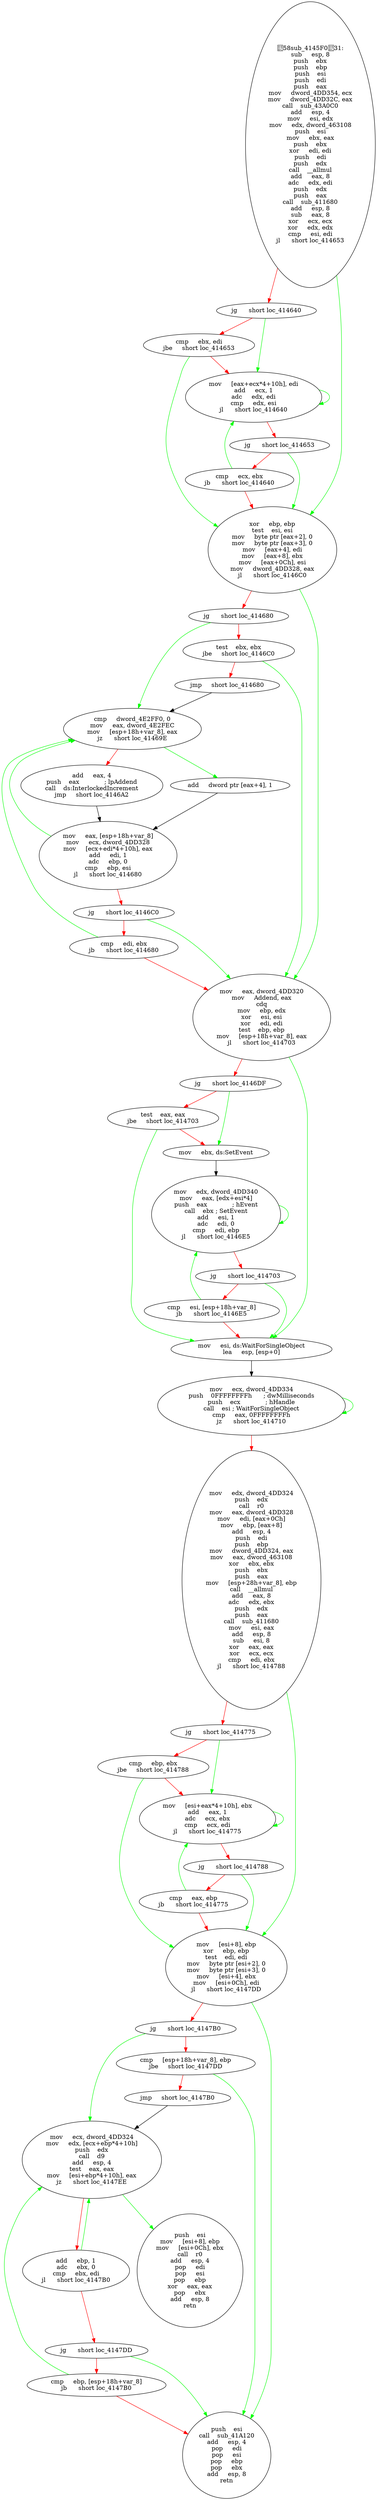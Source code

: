 digraph G{
Node0 [label = "58sub_4145F031:
sub     esp, 8
push    ebx
push    ebp
push    esi
push    edi
push    eax
mov     dword_4DD354, ecx
mov     dword_4DD32C, eax
call    sub_43A0C0
add     esp, 4
mov     esi, edx
mov     edx, dword_463108
push    esi
mov     ebx, eax
push    ebx
xor     edi, edi
push    edi
push    edx
call    __allmul
add     eax, 8
adc     edx, edi
push    edx
push    eax
call    sub_411680
add     esp, 8
sub     eax, 8
xor     ecx, ecx
xor     edx, edx
cmp     esi, edi
jl      short loc_414653"]
Node1 [label = "jg      short loc_414640"]
Node2 [label = "cmp     ebx, edi
jbe     short loc_414653"]
Node3 [label = "mov     [eax+ecx*4+10h], edi
add     ecx, 1
adc     edx, edi
cmp     edx, esi
jl      short loc_414640"]
Node4 [label = "jg      short loc_414653"]
Node5 [label = "cmp     ecx, ebx
jb      short loc_414640"]
Node6 [label = "xor     ebp, ebp
test    esi, esi
mov     byte ptr [eax+2], 0
mov     byte ptr [eax+3], 0
mov     [eax+4], edi
mov     [eax+8], ebx
mov     [eax+0Ch], esi
mov     dword_4DD328, eax
jl      short loc_4146C0"]
Node7 [label = "jg      short loc_414680"]
Node8 [label = "test    ebx, ebx
jbe     short loc_4146C0"]
Node9 [label = "jmp     short loc_414680"]
Node10 [label = "cmp     dword_4E2FF0, 0
mov     eax, dword_4E2FEC
mov     [esp+18h+var_8], eax
jz      short loc_41469E"]
Node11 [label = "add     eax, 4
push    eax             ; lpAddend
call    ds:InterlockedIncrement
jmp     short loc_4146A2"]
Node12 [label = "add     dword ptr [eax+4], 1"]
Node13 [label = "mov     eax, [esp+18h+var_8]
mov     ecx, dword_4DD328
mov     [ecx+edi*4+10h], eax
add     edi, 1
adc     ebp, 0
cmp     ebp, esi
jl      short loc_414680"]
Node14 [label = "jg      short loc_4146C0"]
Node15 [label = "cmp     edi, ebx
jb      short loc_414680"]
Node16 [label = "mov     eax, dword_4DD320
mov     Addend, eax
cdq
mov     ebp, edx
xor     esi, esi
xor     edi, edi
test    ebp, ebp
mov     [esp+18h+var_8], eax
jl      short loc_414703"]
Node17 [label = "jg      short loc_4146DF"]
Node18 [label = "test    eax, eax
jbe     short loc_414703"]
Node19 [label = "mov     ebx, ds:SetEvent"]
Node20 [label = "mov     edx, dword_4DD340
mov     eax, [edx+esi*4]
push    eax             ; hEvent
call    ebx ; SetEvent
add     esi, 1
adc     edi, 0
cmp     edi, ebp
jl      short loc_4146E5"]
Node21 [label = "jg      short loc_414703"]
Node22 [label = "cmp     esi, [esp+18h+var_8]
jb      short loc_4146E5"]
Node23 [label = "mov     esi, ds:WaitForSingleObject
lea     esp, [esp+0]"]
Node24 [label = "mov     ecx, dword_4DD334
push    0FFFFFFFFh      ; dwMilliseconds
push    ecx             ; hHandle
call    esi ; WaitForSingleObject
cmp     eax, 0FFFFFFFFh
jz      short loc_414710"]
Node25 [label = "mov     edx, dword_4DD324
push    edx
call    r0
mov     eax, dword_4DD328
mov     edi, [eax+0Ch]
mov     ebp, [eax+8]
add     esp, 4
push    edi
push    ebp
mov     dword_4DD324, eax
mov     eax, dword_463108
xor     ebx, ebx
push    ebx
push    eax
mov     [esp+28h+var_8], ebp
call    __allmul
add     eax, 8
adc     edx, ebx
push    edx
push    eax
call    sub_411680
mov     esi, eax
add     esp, 8
sub     esi, 8
xor     eax, eax
xor     ecx, ecx
cmp     edi, ebx
jl      short loc_414788"]
Node26 [label = "jg      short loc_414775"]
Node27 [label = "cmp     ebp, ebx
jbe     short loc_414788"]
Node28 [label = "mov     [esi+eax*4+10h], ebx
add     eax, 1
adc     ecx, ebx
cmp     ecx, edi
jl      short loc_414775"]
Node29 [label = "jg      short loc_414788"]
Node30 [label = "cmp     eax, ebp
jb      short loc_414775"]
Node31 [label = "mov     [esi+8], ebp
xor     ebp, ebp
test    edi, edi
mov     byte ptr [esi+2], 0
mov     byte ptr [esi+3], 0
mov     [esi+4], ebx
mov     [esi+0Ch], edi
jl      short loc_4147DD"]
Node32 [label = "jg      short loc_4147B0"]
Node33 [label = "cmp     [esp+18h+var_8], ebp
jbe     short loc_4147DD"]
Node34 [label = "jmp     short loc_4147B0"]
Node35 [label = "mov     ecx, dword_4DD324
mov     edx, [ecx+ebp*4+10h]
push    edx
call    d9
add     esp, 4
test    eax, eax
mov     [esi+ebp*4+10h], eax
jz      short loc_4147EE"]
Node36 [label = "add     ebp, 1
adc     ebx, 0
cmp     ebx, edi
jl      short loc_4147B0"]
Node37 [label = "jg      short loc_4147DD"]
Node38 [label = "cmp     ebp, [esp+18h+var_8]
jb      short loc_4147B0"]
Node39 [label = "push    esi
call    sub_41A120
add     esp, 4
pop     edi
pop     esi
pop     ebp
pop     ebx
add     esp, 8
retn"]
Node40 [label = "push    esi
mov     [esi+8], ebp
mov     [esi+0Ch], ebx
call    r0
add     esp, 4
pop     edi
pop     esi
pop     ebp
xor     eax, eax
pop     ebx
add     esp, 8
retn"]
Node0 -> Node1 [color = "red"]
Node0 -> Node6 [color = "green"]
Node1 -> Node2 [color = "red"]
Node1 -> Node3 [color = "green"]
Node2 -> Node3 [color = "red"]
Node2 -> Node6 [color = "green"]
Node3 -> Node4 [color = "red"]
Node3 -> Node3 [color = "green"]
Node4 -> Node5 [color = "red"]
Node4 -> Node6 [color = "green"]
Node5 -> Node3 [color = "green"]
Node5 -> Node6 [color = "red"]
Node6 -> Node7 [color = "red"]
Node6 -> Node16 [color = "green"]
Node7 -> Node8 [color = "red"]
Node7 -> Node10 [color = "green"]
Node8 -> Node9 [color = "red"]
Node8 -> Node16 [color = "green"]
Node9 -> Node10 [color = "black"]
Node10 -> Node11 [color = "red"]
Node10 -> Node12 [color = "green"]
Node11 -> Node13 [color = "black"]
Node12 -> Node13 [color = "black"]
Node13 -> Node10 [color = "green"]
Node13 -> Node14 [color = "red"]
Node14 -> Node15 [color = "red"]
Node14 -> Node16 [color = "green"]
Node15 -> Node10 [color = "green"]
Node15 -> Node16 [color = "red"]
Node16 -> Node17 [color = "red"]
Node16 -> Node23 [color = "green"]
Node17 -> Node18 [color = "red"]
Node17 -> Node19 [color = "green"]
Node18 -> Node19 [color = "red"]
Node18 -> Node23 [color = "green"]
Node19 -> Node20 [color = "black"]
Node20 -> Node21 [color = "red"]
Node20 -> Node20 [color = "green"]
Node21 -> Node22 [color = "red"]
Node21 -> Node23 [color = "green"]
Node22 -> Node20 [color = "green"]
Node22 -> Node23 [color = "red"]
Node23 -> Node24 [color = "black"]
Node24 -> Node25 [color = "red"]
Node24 -> Node24 [color = "green"]
Node25 -> Node26 [color = "red"]
Node25 -> Node31 [color = "green"]
Node26 -> Node27 [color = "red"]
Node26 -> Node28 [color = "green"]
Node27 -> Node28 [color = "red"]
Node27 -> Node31 [color = "green"]
Node28 -> Node29 [color = "red"]
Node28 -> Node28 [color = "green"]
Node29 -> Node30 [color = "red"]
Node29 -> Node31 [color = "green"]
Node30 -> Node28 [color = "green"]
Node30 -> Node31 [color = "red"]
Node31 -> Node32 [color = "red"]
Node31 -> Node39 [color = "green"]
Node32 -> Node33 [color = "red"]
Node32 -> Node35 [color = "green"]
Node33 -> Node34 [color = "red"]
Node33 -> Node39 [color = "green"]
Node34 -> Node35 [color = "black"]
Node35 -> Node36 [color = "red"]
Node35 -> Node40 [color = "green"]
Node36 -> Node35 [color = "green"]
Node36 -> Node37 [color = "red"]
Node37 -> Node38 [color = "red"]
Node37 -> Node39 [color = "green"]
Node38 -> Node35 [color = "green"]
Node38 -> Node39 [color = "red"]
}
